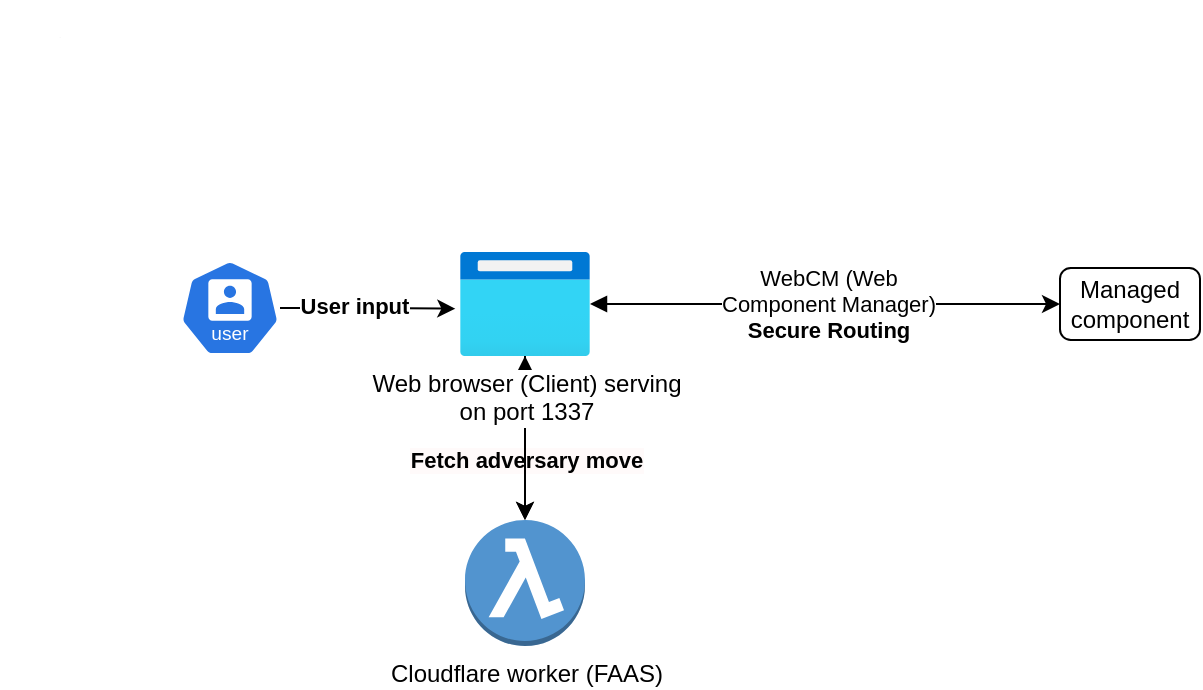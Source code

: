 <mxfile version="24.7.16">
  <diagram name="Page-1" id="tgpYdKGn0h0fmsbZr72Q">
    <mxGraphModel dx="1221" dy="725" grid="1" gridSize="10" guides="1" tooltips="1" connect="1" arrows="1" fold="1" page="1" pageScale="1" pageWidth="850" pageHeight="1100" math="0" shadow="0">
      <root>
        <mxCell id="0" />
        <mxCell id="1" parent="0" />
        <mxCell id="mhn6GUTvlfbYsG9DGbJt-2" value="" style="aspect=fixed;sketch=0;html=1;dashed=0;whitespace=wrap;verticalLabelPosition=bottom;verticalAlign=top;fillColor=#2875E2;strokeColor=#ffffff;points=[[0.005,0.63,0],[0.1,0.2,0],[0.9,0.2,0],[0.5,0,0],[0.995,0.63,0],[0.72,0.99,0],[0.5,1,0],[0.28,0.99,0]];shape=mxgraph.kubernetes.icon2;kubernetesLabel=1;prIcon=user" vertex="1" parent="1">
          <mxGeometry x="150" y="230" width="50" height="48" as="geometry" />
        </mxCell>
        <mxCell id="mhn6GUTvlfbYsG9DGbJt-11" style="edgeStyle=orthogonalEdgeStyle;rounded=0;orthogonalLoop=1;jettySize=auto;html=1;entryX=0;entryY=0.5;entryDx=0;entryDy=0;startArrow=block;startFill=1;" edge="1" parent="1" source="mhn6GUTvlfbYsG9DGbJt-3" target="mhn6GUTvlfbYsG9DGbJt-10">
          <mxGeometry relative="1" as="geometry" />
        </mxCell>
        <mxCell id="mhn6GUTvlfbYsG9DGbJt-12" value="WebCM (Web &lt;br&gt;Component Manager)&lt;br&gt;&lt;b&gt;Secure Routing&lt;/b&gt;" style="edgeLabel;html=1;align=center;verticalAlign=middle;resizable=0;points=[];" vertex="1" connectable="0" parent="mhn6GUTvlfbYsG9DGbJt-11">
          <mxGeometry x="0.007" relative="1" as="geometry">
            <mxPoint as="offset" />
          </mxGeometry>
        </mxCell>
        <mxCell id="mhn6GUTvlfbYsG9DGbJt-13" style="edgeStyle=orthogonalEdgeStyle;rounded=0;orthogonalLoop=1;jettySize=auto;html=1;startArrow=classic;startFill=1;" edge="1" parent="1" source="mhn6GUTvlfbYsG9DGbJt-3" target="mhn6GUTvlfbYsG9DGbJt-14">
          <mxGeometry relative="1" as="geometry">
            <mxPoint x="322.5" y="400" as="targetPoint" />
          </mxGeometry>
        </mxCell>
        <mxCell id="mhn6GUTvlfbYsG9DGbJt-15" value="&lt;b&gt;Fetch adversary move&lt;/b&gt;" style="edgeLabel;html=1;align=center;verticalAlign=middle;resizable=0;points=[];labelBackgroundColor=#FFFAFA;" vertex="1" connectable="0" parent="mhn6GUTvlfbYsG9DGbJt-13">
          <mxGeometry x="0.292" y="-1" relative="1" as="geometry">
            <mxPoint x="1" y="-1" as="offset" />
          </mxGeometry>
        </mxCell>
        <mxCell id="mhn6GUTvlfbYsG9DGbJt-18" value="" style="edgeStyle=orthogonalEdgeStyle;rounded=0;orthogonalLoop=1;jettySize=auto;html=1;" edge="1" parent="1" source="mhn6GUTvlfbYsG9DGbJt-3" target="mhn6GUTvlfbYsG9DGbJt-14">
          <mxGeometry relative="1" as="geometry" />
        </mxCell>
        <mxCell id="mhn6GUTvlfbYsG9DGbJt-3" value="Web browser (Client) serving &lt;br&gt;on port 1337" style="image;aspect=fixed;html=1;points=[];align=center;fontSize=12;image=img/lib/azure2/general/Browser.svg;" vertex="1" parent="1">
          <mxGeometry x="290" y="226" width="65" height="52" as="geometry" />
        </mxCell>
        <mxCell id="mhn6GUTvlfbYsG9DGbJt-4" style="edgeStyle=orthogonalEdgeStyle;rounded=0;orthogonalLoop=1;jettySize=auto;html=1;entryX=-0.036;entryY=0.545;entryDx=0;entryDy=0;entryPerimeter=0;" edge="1" parent="1" source="mhn6GUTvlfbYsG9DGbJt-2" target="mhn6GUTvlfbYsG9DGbJt-3">
          <mxGeometry relative="1" as="geometry" />
        </mxCell>
        <mxCell id="mhn6GUTvlfbYsG9DGbJt-16" value="&lt;b&gt;User input&lt;/b&gt;" style="edgeLabel;html=1;align=center;verticalAlign=middle;resizable=0;points=[];" vertex="1" connectable="0" parent="mhn6GUTvlfbYsG9DGbJt-4">
          <mxGeometry x="-0.159" y="1" relative="1" as="geometry">
            <mxPoint as="offset" />
          </mxGeometry>
        </mxCell>
        <mxCell id="mhn6GUTvlfbYsG9DGbJt-10" value="Managed component" style="rounded=1;whiteSpace=wrap;html=1;" vertex="1" parent="1">
          <mxGeometry x="590" y="234" width="70" height="36" as="geometry" />
        </mxCell>
        <mxCell id="mhn6GUTvlfbYsG9DGbJt-14" value="Cloudflare worker (FAAS)" style="outlineConnect=0;dashed=0;verticalLabelPosition=bottom;verticalAlign=top;align=center;html=1;shape=mxgraph.aws3.lambda_function;fillColor=#5294CF;gradientColor=none;" vertex="1" parent="1">
          <mxGeometry x="292.5" y="360" width="60" height="63" as="geometry" />
        </mxCell>
        <mxCell id="mhn6GUTvlfbYsG9DGbJt-17" value="&lt;font style=&quot;font-size: 1px;&quot;&gt;.&lt;/font&gt;" style="text;html=1;align=center;verticalAlign=middle;whiteSpace=wrap;rounded=0;" vertex="1" parent="1">
          <mxGeometry x="60" y="100" width="60" height="30" as="geometry" />
        </mxCell>
      </root>
    </mxGraphModel>
  </diagram>
</mxfile>
